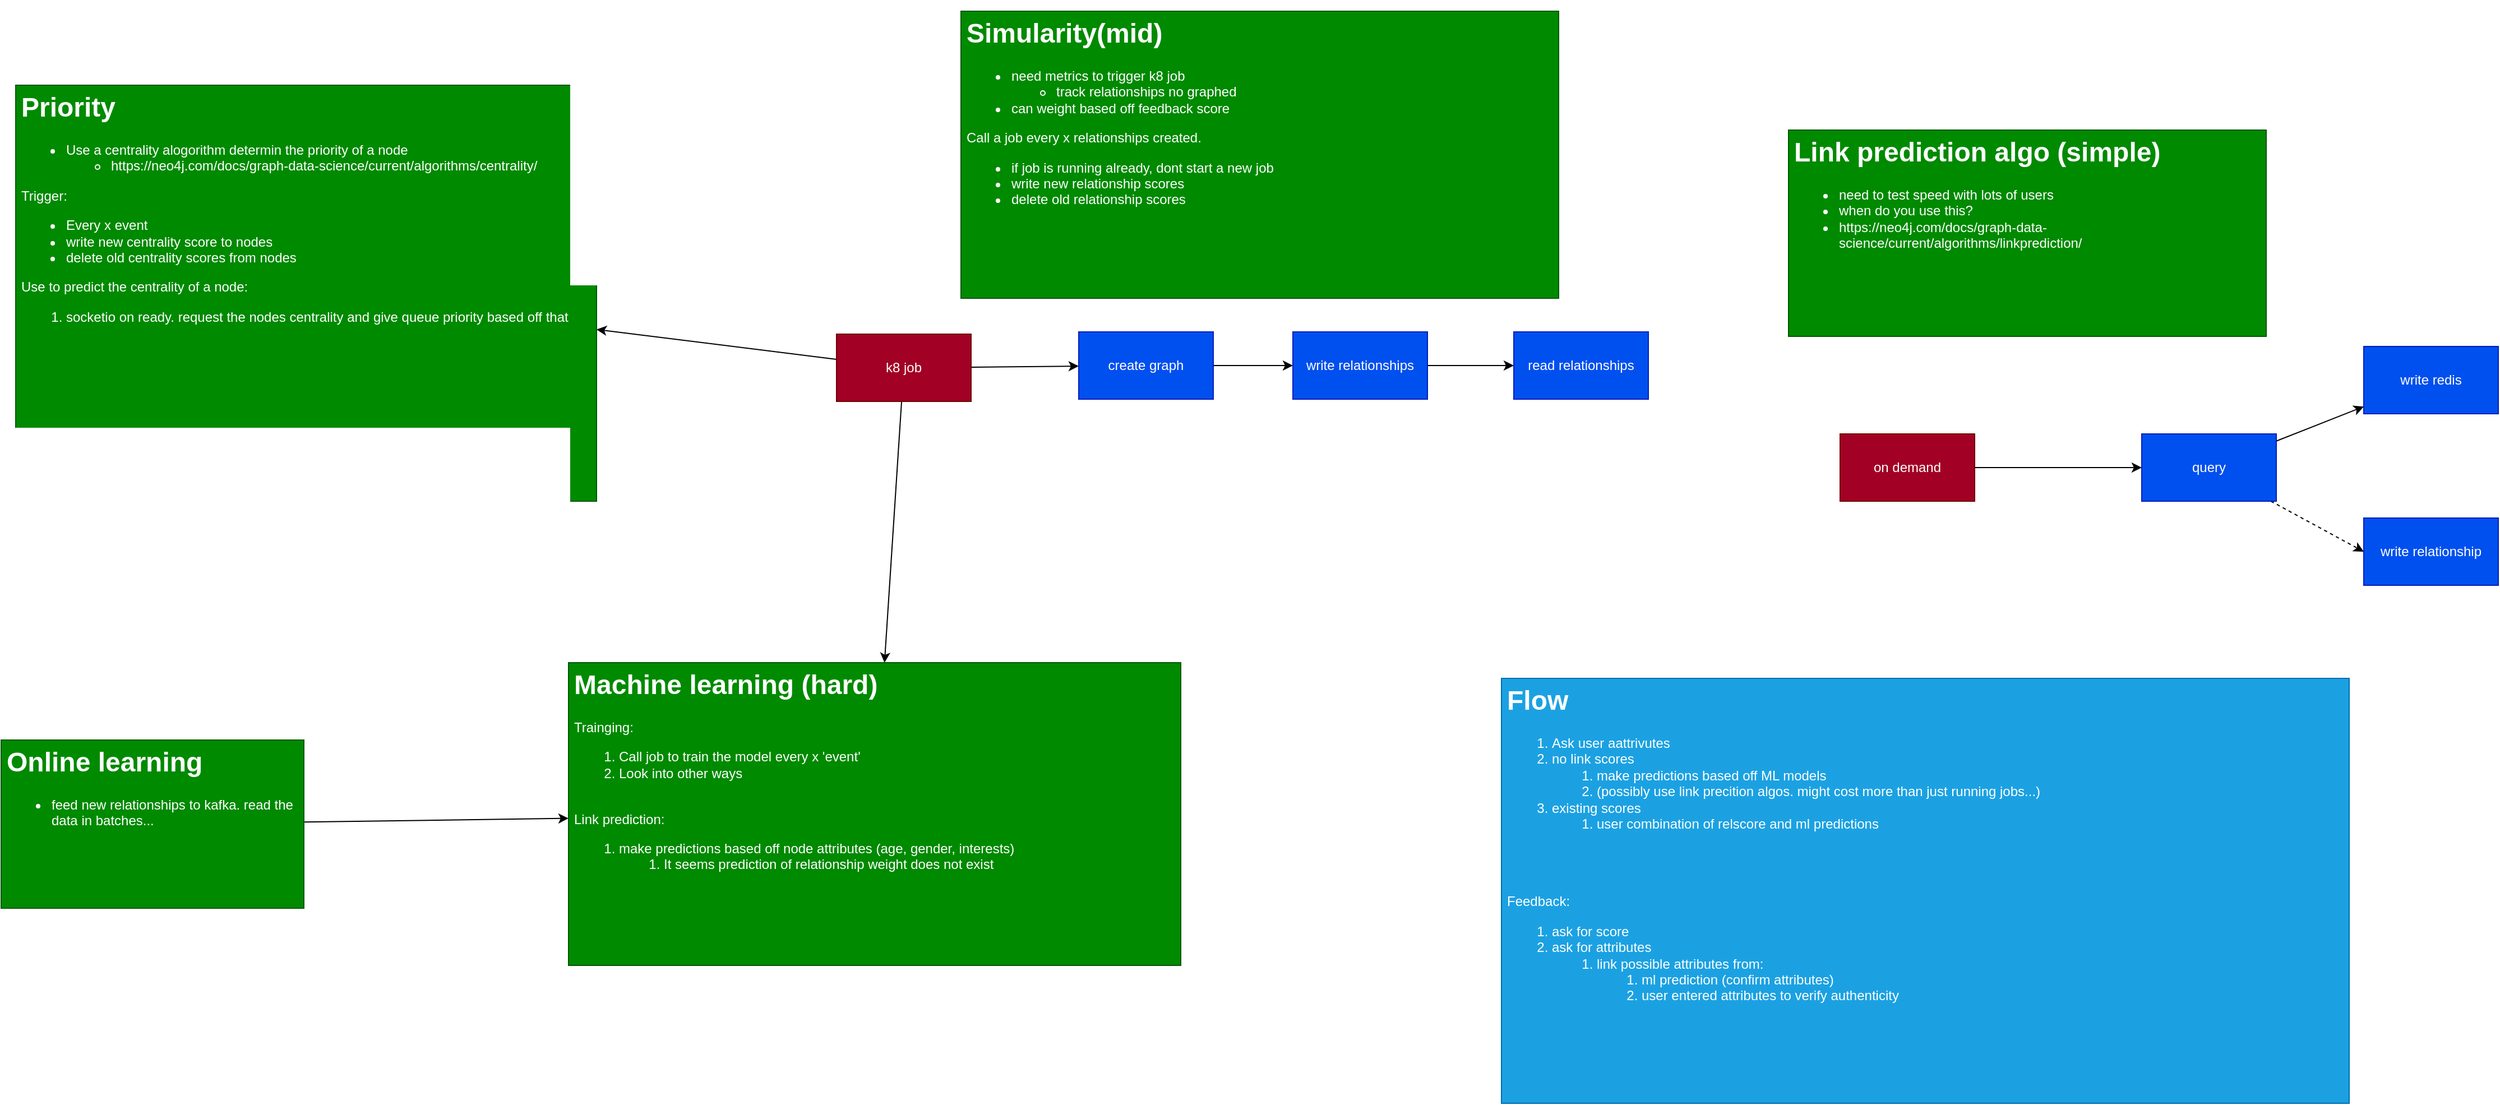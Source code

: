 <mxfile>
    <diagram id="jZNvmGKR_am8J_P4emra" name="Page-1">
        <mxGraphModel dx="3275" dy="1451" grid="0" gridSize="10" guides="1" tooltips="1" connect="1" arrows="1" fold="1" page="0" pageScale="1" pageWidth="850" pageHeight="1100" math="0" shadow="0">
            <root>
                <mxCell id="0"/>
                <mxCell id="1" parent="0"/>
                <mxCell id="5" style="edgeStyle=none;html=1;" parent="1" source="4" target="6" edge="1">
                    <mxGeometry relative="1" as="geometry">
                        <mxPoint x="67.12" y="232.553" as="targetPoint"/>
                    </mxGeometry>
                </mxCell>
                <mxCell id="4" value="create graph" style="rounded=0;whiteSpace=wrap;html=1;fillColor=#0050ef;fontColor=#ffffff;strokeColor=#001DBC;" parent="1" vertex="1">
                    <mxGeometry x="-137" y="197" width="120" height="60" as="geometry"/>
                </mxCell>
                <mxCell id="8" style="edgeStyle=none;html=1;" parent="1" source="6" target="7" edge="1">
                    <mxGeometry relative="1" as="geometry"/>
                </mxCell>
                <mxCell id="6" value="write relationships" style="rounded=0;whiteSpace=wrap;html=1;fillColor=#0050ef;fontColor=#ffffff;strokeColor=#001DBC;" parent="1" vertex="1">
                    <mxGeometry x="54" y="197" width="120" height="60" as="geometry"/>
                </mxCell>
                <mxCell id="7" value="read relationships" style="rounded=0;whiteSpace=wrap;html=1;fillColor=#0050ef;fontColor=#ffffff;strokeColor=#001DBC;" parent="1" vertex="1">
                    <mxGeometry x="251" y="197" width="120" height="60" as="geometry"/>
                </mxCell>
                <mxCell id="12" style="edgeStyle=none;html=1;" parent="1" source="10" target="11" edge="1">
                    <mxGeometry relative="1" as="geometry"/>
                </mxCell>
                <mxCell id="13" style="edgeStyle=none;html=1;entryX=0;entryY=0.5;entryDx=0;entryDy=0;dashed=1;" parent="1" source="10" target="14" edge="1">
                    <mxGeometry relative="1" as="geometry">
                        <mxPoint x="744.157" y="285.146" as="targetPoint"/>
                    </mxGeometry>
                </mxCell>
                <mxCell id="10" value="query" style="rounded=0;whiteSpace=wrap;html=1;fillColor=#0050ef;fontColor=#ffffff;strokeColor=#001DBC;" parent="1" vertex="1">
                    <mxGeometry x="811" y="288" width="120" height="60" as="geometry"/>
                </mxCell>
                <mxCell id="11" value="write redis" style="rounded=0;whiteSpace=wrap;html=1;fillColor=#0050ef;fontColor=#ffffff;strokeColor=#001DBC;" parent="1" vertex="1">
                    <mxGeometry x="1009" y="210" width="120" height="60" as="geometry"/>
                </mxCell>
                <mxCell id="14" value="write relationship" style="rounded=0;whiteSpace=wrap;html=1;fillColor=#0050ef;fontColor=#ffffff;strokeColor=#001DBC;" parent="1" vertex="1">
                    <mxGeometry x="1009" y="363" width="120" height="60" as="geometry"/>
                </mxCell>
                <mxCell id="21" style="edgeStyle=none;html=1;" parent="1" source="15" target="4" edge="1">
                    <mxGeometry relative="1" as="geometry"/>
                </mxCell>
                <mxCell id="27" style="edgeStyle=none;html=1;" parent="1" source="15" target="26" edge="1">
                    <mxGeometry relative="1" as="geometry"/>
                </mxCell>
                <mxCell id="28" style="edgeStyle=none;html=1;" parent="1" source="15" target="24" edge="1">
                    <mxGeometry relative="1" as="geometry"/>
                </mxCell>
                <mxCell id="15" value="k8 job" style="rounded=0;whiteSpace=wrap;html=1;fillColor=#a20025;fontColor=#ffffff;strokeColor=#6F0000;" parent="1" vertex="1">
                    <mxGeometry x="-353" y="199" width="120" height="60" as="geometry"/>
                </mxCell>
                <mxCell id="18" style="edgeStyle=none;html=1;" parent="1" source="17" target="10" edge="1">
                    <mxGeometry relative="1" as="geometry"/>
                </mxCell>
                <mxCell id="17" value="on demand" style="rounded=0;whiteSpace=wrap;html=1;fillColor=#a20025;fontColor=#ffffff;strokeColor=#6F0000;" parent="1" vertex="1">
                    <mxGeometry x="542" y="288" width="120" height="60" as="geometry"/>
                </mxCell>
                <mxCell id="19" value="&lt;h1&gt;Link prediction algo (simple)&lt;/h1&gt;&lt;p&gt;&lt;/p&gt;&lt;ul&gt;&lt;li&gt;need to test speed with lots of users&lt;/li&gt;&lt;li&gt;when do you use this?&lt;/li&gt;&lt;li&gt;https://neo4j.com/docs/graph-data-science/current/algorithms/linkprediction/&lt;br&gt;&lt;/li&gt;&lt;/ul&gt;&lt;p&gt;&lt;/p&gt;" style="text;html=1;strokeColor=#005700;fillColor=#008a00;spacing=5;spacingTop=-20;whiteSpace=wrap;overflow=hidden;rounded=0;fontColor=#ffffff;" parent="1" vertex="1">
                    <mxGeometry x="496" y="17" width="426" height="184" as="geometry"/>
                </mxCell>
                <mxCell id="20" value="&lt;h1&gt;Simularity(mid)&lt;/h1&gt;&lt;p&gt;&lt;/p&gt;&lt;ul&gt;&lt;li&gt;need metrics to trigger k8 job&lt;/li&gt;&lt;ul&gt;&lt;li&gt;track relationships no graphed&lt;/li&gt;&lt;/ul&gt;&lt;li&gt;can&amp;nbsp;weight based off feedback score&lt;/li&gt;&lt;/ul&gt;&lt;div&gt;Call a job every x relationships created.&lt;br&gt;&lt;ul&gt;&lt;li&gt;if job is running already, dont start a new job&lt;/li&gt;&lt;li&gt;write new relationship scores&lt;/li&gt;&lt;li&gt;delete old relationship scores&lt;/li&gt;&lt;/ul&gt;&lt;/div&gt;&lt;p&gt;&lt;/p&gt;" style="text;html=1;strokeColor=#005700;fillColor=#008a00;spacing=5;spacingTop=-20;whiteSpace=wrap;overflow=hidden;rounded=0;fontColor=#ffffff;" parent="1" vertex="1">
                    <mxGeometry x="-242" y="-89" width="533" height="256" as="geometry"/>
                </mxCell>
                <mxCell id="25" style="edgeStyle=none;html=1;" parent="1" source="23" target="24" edge="1">
                    <mxGeometry relative="1" as="geometry"/>
                </mxCell>
                <mxCell id="23" value="&lt;h1&gt;Online learning&lt;/h1&gt;&lt;p&gt;&lt;/p&gt;&lt;ul&gt;&lt;li&gt;feed new relationships to kafka. read the data in batches...&lt;/li&gt;&lt;/ul&gt;&lt;p&gt;&lt;/p&gt;" style="text;html=1;strokeColor=#005700;fillColor=#008a00;spacing=5;spacingTop=-20;whiteSpace=wrap;overflow=hidden;rounded=0;fontColor=#ffffff;" parent="1" vertex="1">
                    <mxGeometry x="-1098" y="561" width="270" height="150" as="geometry"/>
                </mxCell>
                <mxCell id="24" value="&lt;h1&gt;Machine learning (hard)&lt;/h1&gt;&lt;div&gt;Trainging:&lt;/div&gt;&lt;div&gt;&lt;ol&gt;&lt;li&gt;Call job to train the model every x 'event'&lt;/li&gt;&lt;li&gt;Look into other ways&lt;/li&gt;&lt;/ol&gt;&lt;/div&gt;&lt;div&gt;&lt;br&gt;&lt;/div&gt;&lt;div&gt;Link prediction:&lt;/div&gt;&lt;div&gt;&lt;ol&gt;&lt;li&gt;make predictions based off node attributes (age, gender, interests)&lt;/li&gt;&lt;ol&gt;&lt;li&gt;It seems prediction of relationship weight does not exist&lt;/li&gt;&lt;/ol&gt;&lt;/ol&gt;&lt;/div&gt;&lt;p&gt;&lt;/p&gt;" style="text;html=1;strokeColor=#005700;fillColor=#008a00;spacing=5;spacingTop=-20;whiteSpace=wrap;overflow=hidden;rounded=0;fontColor=#ffffff;" parent="1" vertex="1">
                    <mxGeometry x="-592" y="492" width="546" height="270" as="geometry"/>
                </mxCell>
                <mxCell id="26" value="&lt;h1&gt;Priority&lt;/h1&gt;&lt;p&gt;&lt;/p&gt;&lt;ul&gt;&lt;li&gt;Use a centrality alogorithm determin the priority of a node&lt;/li&gt;&lt;ul&gt;&lt;li&gt;https://neo4j.com/docs/graph-data-science/current/algorithms/centrality/&lt;/li&gt;&lt;/ul&gt;&lt;/ul&gt;Trigger:&lt;br&gt;&lt;ul&gt;&lt;li&gt;Every x event&lt;/li&gt;&lt;li&gt;write new centrality&amp;nbsp;score to nodes&lt;/li&gt;&lt;li&gt;delete old centrality scores from nodes&lt;/li&gt;&lt;/ul&gt;&lt;div&gt;Use to predict the centrality of a node:&lt;/div&gt;&lt;div&gt;&lt;ol&gt;&lt;li&gt;socketio on ready. request the nodes centrality and give queue priority based off that&lt;/li&gt;&lt;/ol&gt;&lt;/div&gt;&lt;p&gt;&lt;/p&gt;" style="text;html=1;strokeColor=#005700;fillColor=#008a00;spacing=5;spacingTop=-20;whiteSpace=wrap;overflow=hidden;rounded=0;fontColor=#ffffff;" parent="1" vertex="1">
                    <mxGeometry x="-1085" y="-23" width="518" height="371" as="geometry"/>
                </mxCell>
                <mxCell id="29" value="&lt;h1&gt;Flow&lt;/h1&gt;&lt;ol&gt;&lt;li&gt;Ask user aattrivutes&lt;/li&gt;&lt;li&gt;no link scores&lt;/li&gt;&lt;ol&gt;&lt;li&gt;make predictions based off ML models&lt;/li&gt;&lt;li&gt;(possibly use link precition algos. might cost more than just running jobs...)&lt;/li&gt;&lt;/ol&gt;&lt;li&gt;existing scores&lt;/li&gt;&lt;ol&gt;&lt;li&gt;user combination of relscore and ml predictions&lt;/li&gt;&lt;/ol&gt;&lt;/ol&gt;&lt;div&gt;&lt;br&gt;&lt;/div&gt;&lt;div&gt;&lt;br&gt;&lt;/div&gt;&lt;div&gt;&lt;br&gt;&lt;/div&gt;&lt;div&gt;Feedback:&lt;/div&gt;&lt;div&gt;&lt;ol&gt;&lt;li&gt;ask for score&lt;/li&gt;&lt;li&gt;ask for attributes&lt;/li&gt;&lt;ol&gt;&lt;li&gt;link possible attributes from:&lt;/li&gt;&lt;ol&gt;&lt;li&gt;ml prediction (confirm attributes)&lt;/li&gt;&lt;li&gt;user entered attributes to verify authenticity&lt;/li&gt;&lt;/ol&gt;&lt;/ol&gt;&lt;/ol&gt;&lt;/div&gt;&lt;div&gt;&lt;br&gt;&lt;/div&gt;&lt;div&gt;&lt;br&gt;&lt;/div&gt;&lt;span style=&quot;background-color: initial;&quot;&gt;&lt;div&gt;&lt;br&gt;&lt;/div&gt;&lt;div&gt;&lt;br&gt;&lt;/div&gt;&lt;/span&gt;&lt;div&gt;&lt;/div&gt;&lt;p&gt;&lt;/p&gt;" style="text;html=1;strokeColor=#006EAF;fillColor=#1ba1e2;spacing=5;spacingTop=-20;whiteSpace=wrap;overflow=hidden;rounded=0;fontColor=#ffffff;" parent="1" vertex="1">
                    <mxGeometry x="240" y="506" width="756" height="379" as="geometry"/>
                </mxCell>
            </root>
        </mxGraphModel>
    </diagram>
</mxfile>